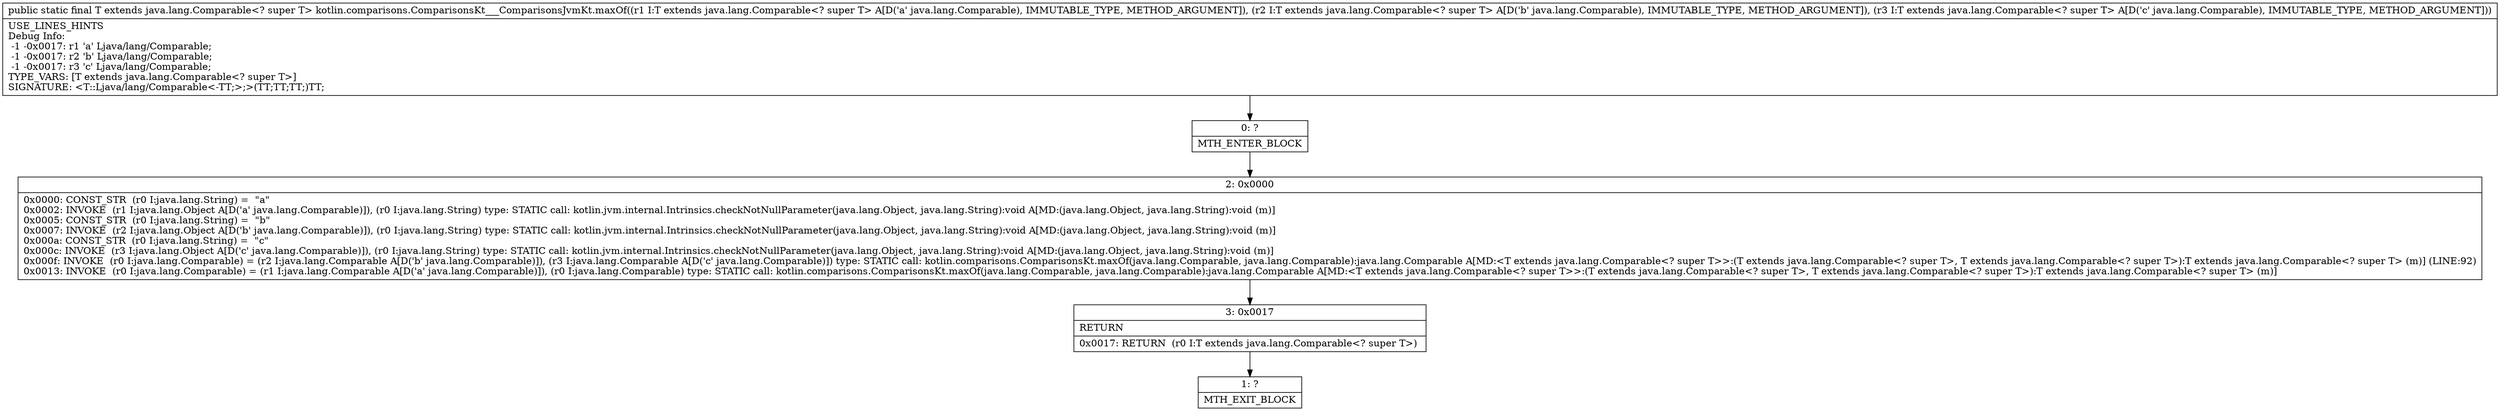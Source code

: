 digraph "CFG forkotlin.comparisons.ComparisonsKt___ComparisonsJvmKt.maxOf(Ljava\/lang\/Comparable;Ljava\/lang\/Comparable;Ljava\/lang\/Comparable;)Ljava\/lang\/Comparable;" {
Node_0 [shape=record,label="{0\:\ ?|MTH_ENTER_BLOCK\l}"];
Node_2 [shape=record,label="{2\:\ 0x0000|0x0000: CONST_STR  (r0 I:java.lang.String) =  \"a\" \l0x0002: INVOKE  (r1 I:java.lang.Object A[D('a' java.lang.Comparable)]), (r0 I:java.lang.String) type: STATIC call: kotlin.jvm.internal.Intrinsics.checkNotNullParameter(java.lang.Object, java.lang.String):void A[MD:(java.lang.Object, java.lang.String):void (m)]\l0x0005: CONST_STR  (r0 I:java.lang.String) =  \"b\" \l0x0007: INVOKE  (r2 I:java.lang.Object A[D('b' java.lang.Comparable)]), (r0 I:java.lang.String) type: STATIC call: kotlin.jvm.internal.Intrinsics.checkNotNullParameter(java.lang.Object, java.lang.String):void A[MD:(java.lang.Object, java.lang.String):void (m)]\l0x000a: CONST_STR  (r0 I:java.lang.String) =  \"c\" \l0x000c: INVOKE  (r3 I:java.lang.Object A[D('c' java.lang.Comparable)]), (r0 I:java.lang.String) type: STATIC call: kotlin.jvm.internal.Intrinsics.checkNotNullParameter(java.lang.Object, java.lang.String):void A[MD:(java.lang.Object, java.lang.String):void (m)]\l0x000f: INVOKE  (r0 I:java.lang.Comparable) = (r2 I:java.lang.Comparable A[D('b' java.lang.Comparable)]), (r3 I:java.lang.Comparable A[D('c' java.lang.Comparable)]) type: STATIC call: kotlin.comparisons.ComparisonsKt.maxOf(java.lang.Comparable, java.lang.Comparable):java.lang.Comparable A[MD:\<T extends java.lang.Comparable\<? super T\>\>:(T extends java.lang.Comparable\<? super T\>, T extends java.lang.Comparable\<? super T\>):T extends java.lang.Comparable\<? super T\> (m)] (LINE:92)\l0x0013: INVOKE  (r0 I:java.lang.Comparable) = (r1 I:java.lang.Comparable A[D('a' java.lang.Comparable)]), (r0 I:java.lang.Comparable) type: STATIC call: kotlin.comparisons.ComparisonsKt.maxOf(java.lang.Comparable, java.lang.Comparable):java.lang.Comparable A[MD:\<T extends java.lang.Comparable\<? super T\>\>:(T extends java.lang.Comparable\<? super T\>, T extends java.lang.Comparable\<? super T\>):T extends java.lang.Comparable\<? super T\> (m)]\l}"];
Node_3 [shape=record,label="{3\:\ 0x0017|RETURN\l|0x0017: RETURN  (r0 I:T extends java.lang.Comparable\<? super T\>) \l}"];
Node_1 [shape=record,label="{1\:\ ?|MTH_EXIT_BLOCK\l}"];
MethodNode[shape=record,label="{public static final T extends java.lang.Comparable\<? super T\> kotlin.comparisons.ComparisonsKt___ComparisonsJvmKt.maxOf((r1 I:T extends java.lang.Comparable\<? super T\> A[D('a' java.lang.Comparable), IMMUTABLE_TYPE, METHOD_ARGUMENT]), (r2 I:T extends java.lang.Comparable\<? super T\> A[D('b' java.lang.Comparable), IMMUTABLE_TYPE, METHOD_ARGUMENT]), (r3 I:T extends java.lang.Comparable\<? super T\> A[D('c' java.lang.Comparable), IMMUTABLE_TYPE, METHOD_ARGUMENT]))  | USE_LINES_HINTS\lDebug Info:\l  \-1 \-0x0017: r1 'a' Ljava\/lang\/Comparable;\l  \-1 \-0x0017: r2 'b' Ljava\/lang\/Comparable;\l  \-1 \-0x0017: r3 'c' Ljava\/lang\/Comparable;\lTYPE_VARS: [T extends java.lang.Comparable\<? super T\>]\lSIGNATURE: \<T::Ljava\/lang\/Comparable\<\-TT;\>;\>(TT;TT;TT;)TT;\l}"];
MethodNode -> Node_0;Node_0 -> Node_2;
Node_2 -> Node_3;
Node_3 -> Node_1;
}

